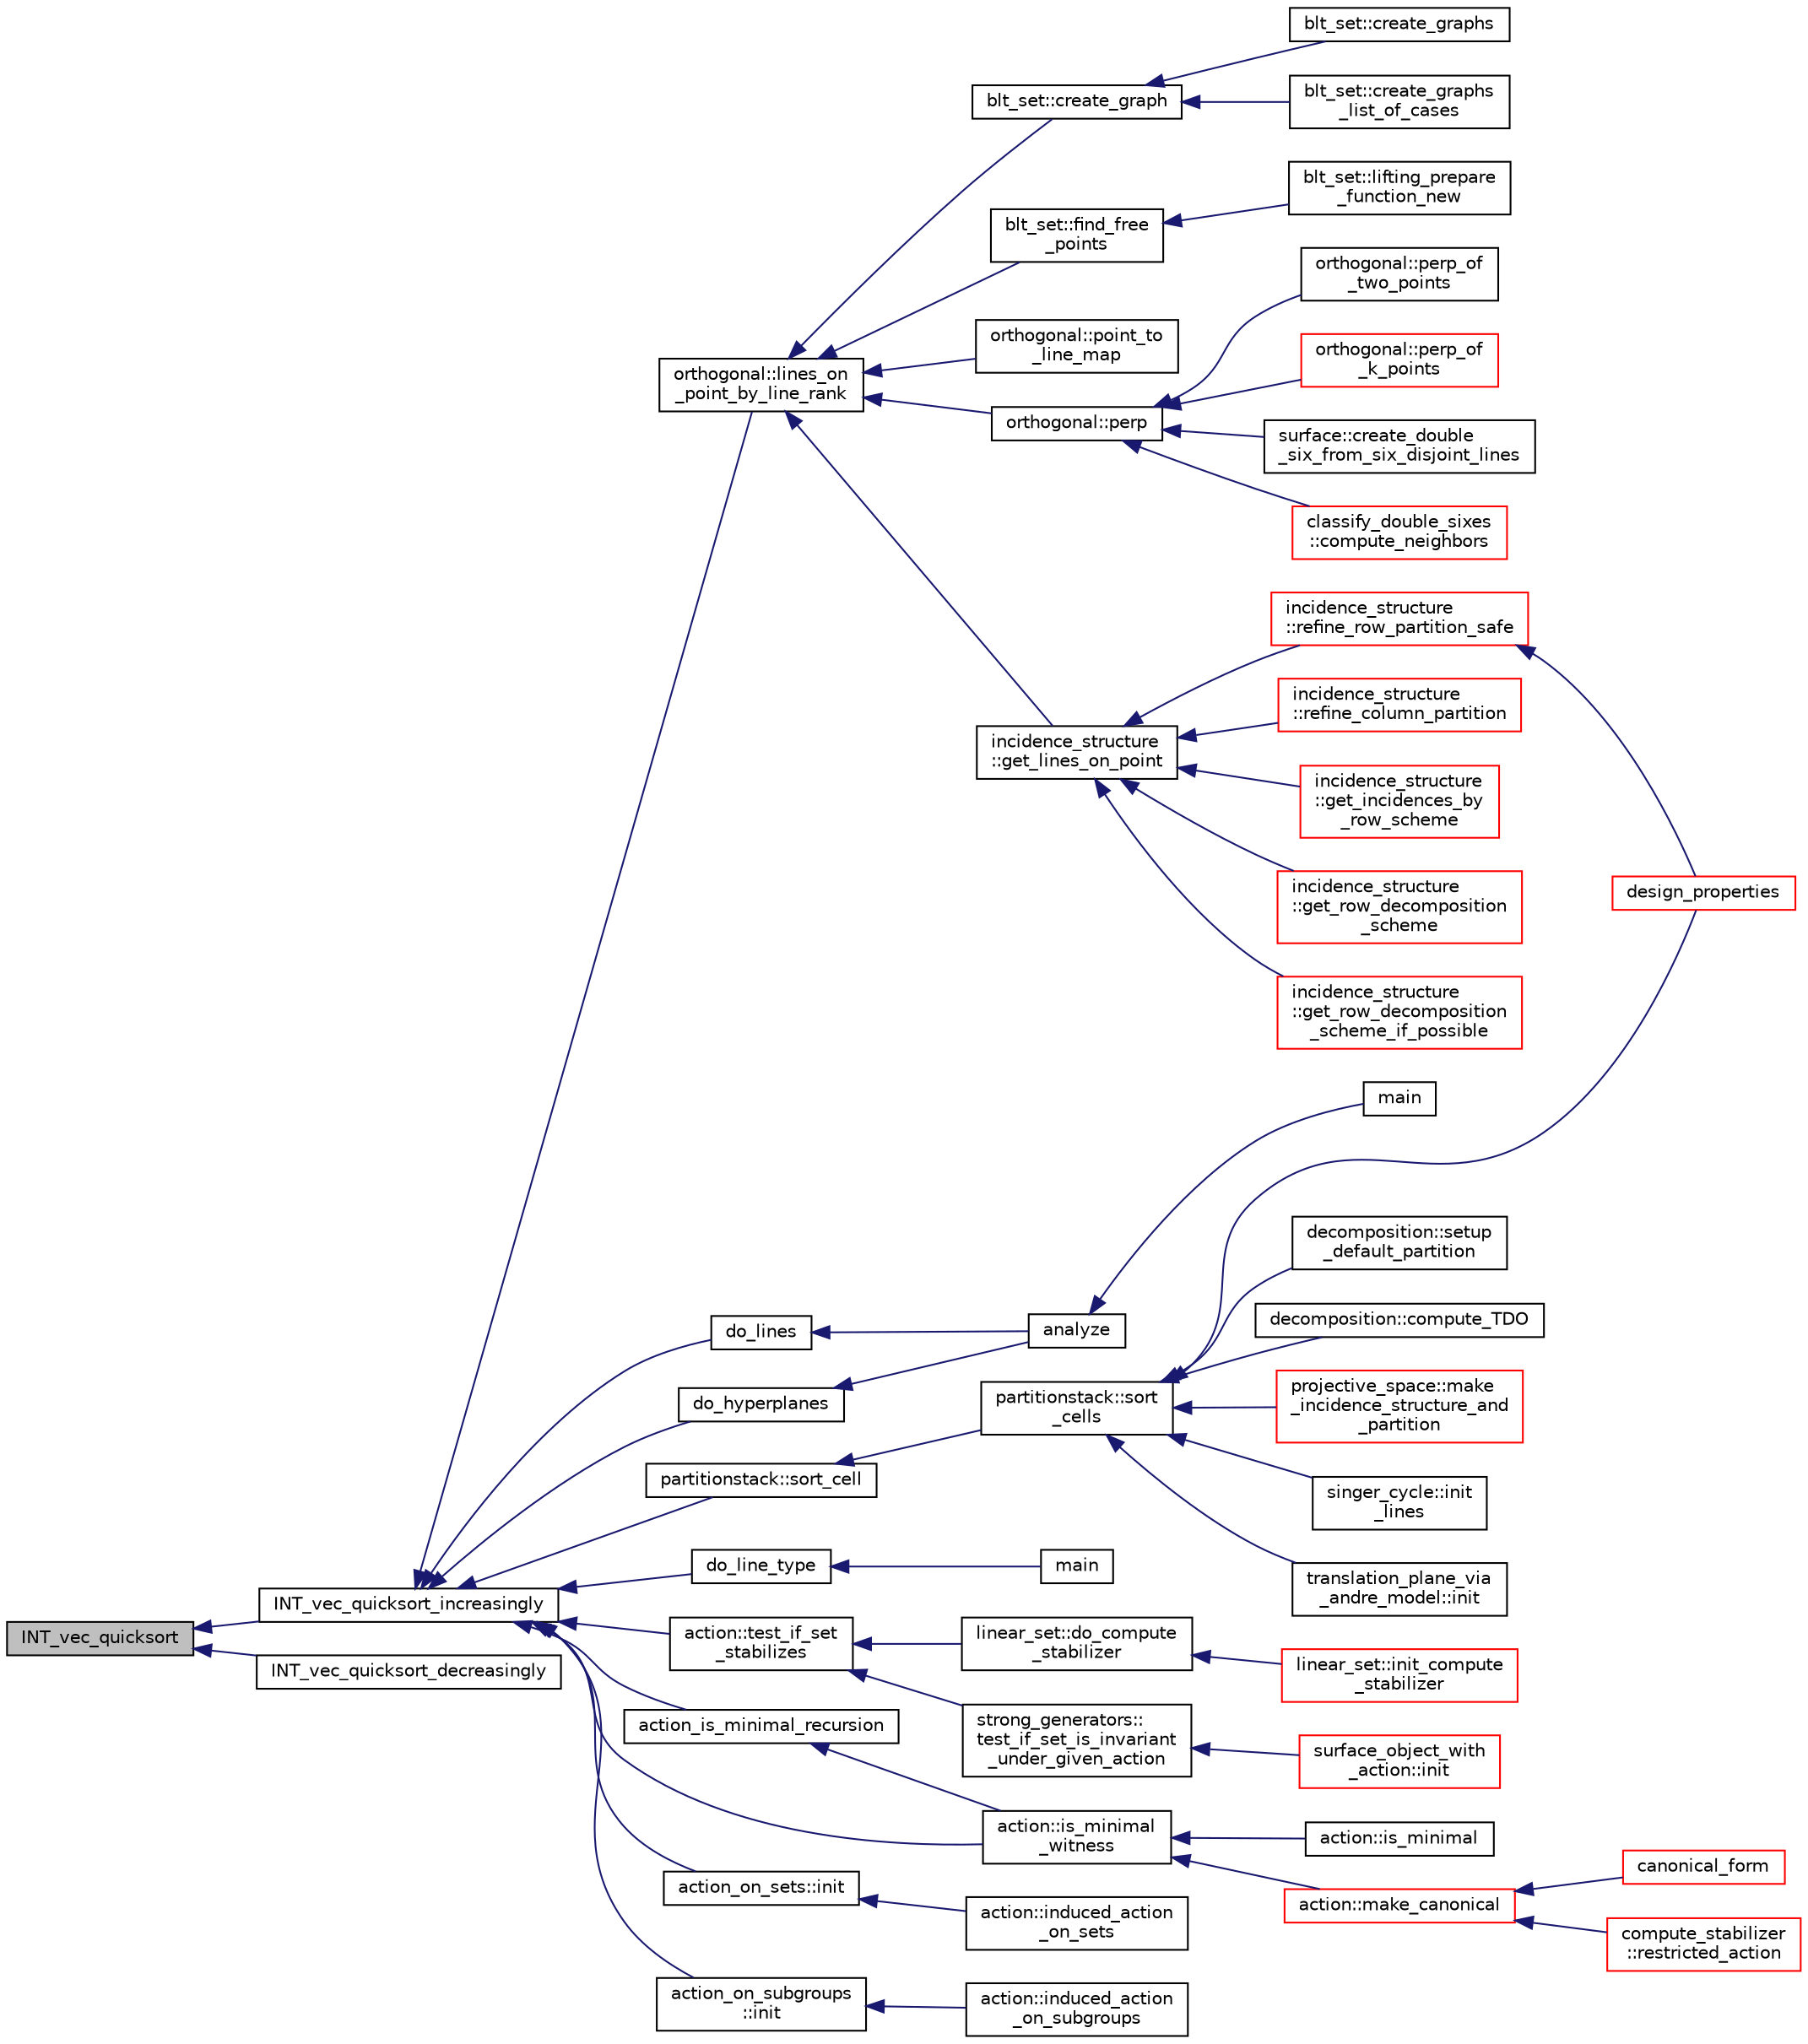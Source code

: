 digraph "INT_vec_quicksort"
{
  edge [fontname="Helvetica",fontsize="10",labelfontname="Helvetica",labelfontsize="10"];
  node [fontname="Helvetica",fontsize="10",shape=record];
  rankdir="LR";
  Node6054 [label="INT_vec_quicksort",height=0.2,width=0.4,color="black", fillcolor="grey75", style="filled", fontcolor="black"];
  Node6054 -> Node6055 [dir="back",color="midnightblue",fontsize="10",style="solid",fontname="Helvetica"];
  Node6055 [label="INT_vec_quicksort_increasingly",height=0.2,width=0.4,color="black", fillcolor="white", style="filled",URL="$d4/dd7/sorting_8_c.html#a31ccee746bc644f58816c67bc3a0e237"];
  Node6055 -> Node6056 [dir="back",color="midnightblue",fontsize="10",style="solid",fontname="Helvetica"];
  Node6056 [label="orthogonal::lines_on\l_point_by_line_rank",height=0.2,width=0.4,color="black", fillcolor="white", style="filled",URL="$d7/daa/classorthogonal.html#adc21874b6da3cd3585c704994fb538aa"];
  Node6056 -> Node6057 [dir="back",color="midnightblue",fontsize="10",style="solid",fontname="Helvetica"];
  Node6057 [label="blt_set::create_graph",height=0.2,width=0.4,color="black", fillcolor="white", style="filled",URL="$d1/d3d/classblt__set.html#ae92249ece99ffbc92e93e49cd5d5dccf"];
  Node6057 -> Node6058 [dir="back",color="midnightblue",fontsize="10",style="solid",fontname="Helvetica"];
  Node6058 [label="blt_set::create_graphs",height=0.2,width=0.4,color="black", fillcolor="white", style="filled",URL="$d1/d3d/classblt__set.html#a3f1d4a8ed15875c47b327949f26a4533"];
  Node6057 -> Node6059 [dir="back",color="midnightblue",fontsize="10",style="solid",fontname="Helvetica"];
  Node6059 [label="blt_set::create_graphs\l_list_of_cases",height=0.2,width=0.4,color="black", fillcolor="white", style="filled",URL="$d1/d3d/classblt__set.html#a91ad531d4154bd887182dbd6121476f3"];
  Node6056 -> Node6060 [dir="back",color="midnightblue",fontsize="10",style="solid",fontname="Helvetica"];
  Node6060 [label="blt_set::find_free\l_points",height=0.2,width=0.4,color="black", fillcolor="white", style="filled",URL="$d1/d3d/classblt__set.html#a71f82dd3dc4a901ea2a0949d2f1af302"];
  Node6060 -> Node6061 [dir="back",color="midnightblue",fontsize="10",style="solid",fontname="Helvetica"];
  Node6061 [label="blt_set::lifting_prepare\l_function_new",height=0.2,width=0.4,color="black", fillcolor="white", style="filled",URL="$d1/d3d/classblt__set.html#a1314b7c0a3b78ba54c0f61a397d8afce"];
  Node6056 -> Node6062 [dir="back",color="midnightblue",fontsize="10",style="solid",fontname="Helvetica"];
  Node6062 [label="orthogonal::point_to\l_line_map",height=0.2,width=0.4,color="black", fillcolor="white", style="filled",URL="$d7/daa/classorthogonal.html#a1eae48671390d1c251303be93b45f9e4"];
  Node6056 -> Node6063 [dir="back",color="midnightblue",fontsize="10",style="solid",fontname="Helvetica"];
  Node6063 [label="orthogonal::perp",height=0.2,width=0.4,color="black", fillcolor="white", style="filled",URL="$d7/daa/classorthogonal.html#ae80e0fa8d1e8caddb9afbb466e3d3189"];
  Node6063 -> Node6064 [dir="back",color="midnightblue",fontsize="10",style="solid",fontname="Helvetica"];
  Node6064 [label="orthogonal::perp_of\l_two_points",height=0.2,width=0.4,color="black", fillcolor="white", style="filled",URL="$d7/daa/classorthogonal.html#a6a05fef2e61ed508bff66d6728c58ec0"];
  Node6063 -> Node6065 [dir="back",color="midnightblue",fontsize="10",style="solid",fontname="Helvetica"];
  Node6065 [label="orthogonal::perp_of\l_k_points",height=0.2,width=0.4,color="red", fillcolor="white", style="filled",URL="$d7/daa/classorthogonal.html#a6a92a4680dc76bb289141fc5c765f5fb"];
  Node6063 -> Node6092 [dir="back",color="midnightblue",fontsize="10",style="solid",fontname="Helvetica"];
  Node6092 [label="surface::create_double\l_six_from_six_disjoint_lines",height=0.2,width=0.4,color="black", fillcolor="white", style="filled",URL="$d5/d88/classsurface.html#a4c44f0a33d709edee71537547880dd87"];
  Node6063 -> Node6093 [dir="back",color="midnightblue",fontsize="10",style="solid",fontname="Helvetica"];
  Node6093 [label="classify_double_sixes\l::compute_neighbors",height=0.2,width=0.4,color="red", fillcolor="white", style="filled",URL="$dd/d23/classclassify__double__sixes.html#a675e241052c36c58063ddcfc06d209b2"];
  Node6056 -> Node6094 [dir="back",color="midnightblue",fontsize="10",style="solid",fontname="Helvetica"];
  Node6094 [label="incidence_structure\l::get_lines_on_point",height=0.2,width=0.4,color="black", fillcolor="white", style="filled",URL="$da/d8a/classincidence__structure.html#a09148fd9478525b4a65c8e44833d1861"];
  Node6094 -> Node6095 [dir="back",color="midnightblue",fontsize="10",style="solid",fontname="Helvetica"];
  Node6095 [label="incidence_structure\l::refine_row_partition_safe",height=0.2,width=0.4,color="red", fillcolor="white", style="filled",URL="$da/d8a/classincidence__structure.html#ae84b2dc0f1a0cd1f9acfadcae21e3745"];
  Node6095 -> Node6096 [dir="back",color="midnightblue",fontsize="10",style="solid",fontname="Helvetica"];
  Node6096 [label="design_properties",height=0.2,width=0.4,color="red", fillcolor="white", style="filled",URL="$d9/dc2/apps_2combinatorics_2design_8_c.html#a7d7aac893d68b4a25d1ab91b57ae2af1"];
  Node6094 -> Node6117 [dir="back",color="midnightblue",fontsize="10",style="solid",fontname="Helvetica"];
  Node6117 [label="incidence_structure\l::refine_column_partition",height=0.2,width=0.4,color="red", fillcolor="white", style="filled",URL="$da/d8a/classincidence__structure.html#ac262f307c1531d67496129dc7890cda4"];
  Node6094 -> Node6122 [dir="back",color="midnightblue",fontsize="10",style="solid",fontname="Helvetica"];
  Node6122 [label="incidence_structure\l::get_incidences_by\l_row_scheme",height=0.2,width=0.4,color="red", fillcolor="white", style="filled",URL="$da/d8a/classincidence__structure.html#addab249e03244133841bd793389c792c"];
  Node6094 -> Node6126 [dir="back",color="midnightblue",fontsize="10",style="solid",fontname="Helvetica"];
  Node6126 [label="incidence_structure\l::get_row_decomposition\l_scheme",height=0.2,width=0.4,color="red", fillcolor="white", style="filled",URL="$da/d8a/classincidence__structure.html#aa0ad04253ba8e75bb15900ee8b01c9aa"];
  Node6094 -> Node6137 [dir="back",color="midnightblue",fontsize="10",style="solid",fontname="Helvetica"];
  Node6137 [label="incidence_structure\l::get_row_decomposition\l_scheme_if_possible",height=0.2,width=0.4,color="red", fillcolor="white", style="filled",URL="$da/d8a/classincidence__structure.html#ac93d2a6419b0fca3f25f101c5f08caf5"];
  Node6055 -> Node6139 [dir="back",color="midnightblue",fontsize="10",style="solid",fontname="Helvetica"];
  Node6139 [label="do_lines",height=0.2,width=0.4,color="black", fillcolor="white", style="filled",URL="$da/d90/analyze_8_c.html#a8a0ad1642efe3759982b81e0fa63f035"];
  Node6139 -> Node6140 [dir="back",color="midnightblue",fontsize="10",style="solid",fontname="Helvetica"];
  Node6140 [label="analyze",height=0.2,width=0.4,color="black", fillcolor="white", style="filled",URL="$da/d90/analyze_8_c.html#aa0c05ca3fc5b1b83451c5a4928234f5e"];
  Node6140 -> Node6141 [dir="back",color="midnightblue",fontsize="10",style="solid",fontname="Helvetica"];
  Node6141 [label="main",height=0.2,width=0.4,color="black", fillcolor="white", style="filled",URL="$da/d90/analyze_8_c.html#a3c04138a5bfe5d72780bb7e82a18e627"];
  Node6055 -> Node6142 [dir="back",color="midnightblue",fontsize="10",style="solid",fontname="Helvetica"];
  Node6142 [label="do_hyperplanes",height=0.2,width=0.4,color="black", fillcolor="white", style="filled",URL="$da/d90/analyze_8_c.html#a1b317d157223e79e4363fcaee69de3dc"];
  Node6142 -> Node6140 [dir="back",color="midnightblue",fontsize="10",style="solid",fontname="Helvetica"];
  Node6055 -> Node6143 [dir="back",color="midnightblue",fontsize="10",style="solid",fontname="Helvetica"];
  Node6143 [label="partitionstack::sort_cell",height=0.2,width=0.4,color="black", fillcolor="white", style="filled",URL="$d3/d87/classpartitionstack.html#abb4d78049a6424e54e65a25c7d57dca2"];
  Node6143 -> Node6144 [dir="back",color="midnightblue",fontsize="10",style="solid",fontname="Helvetica"];
  Node6144 [label="partitionstack::sort\l_cells",height=0.2,width=0.4,color="black", fillcolor="white", style="filled",URL="$d3/d87/classpartitionstack.html#a6e2783ab6d6b06f37ac21ce529e219b6"];
  Node6144 -> Node6096 [dir="back",color="midnightblue",fontsize="10",style="solid",fontname="Helvetica"];
  Node6144 -> Node6145 [dir="back",color="midnightblue",fontsize="10",style="solid",fontname="Helvetica"];
  Node6145 [label="decomposition::setup\l_default_partition",height=0.2,width=0.4,color="black", fillcolor="white", style="filled",URL="$d3/d2b/classdecomposition.html#a8589476ff85bb44acc19de00ffdf1b7f"];
  Node6144 -> Node6113 [dir="back",color="midnightblue",fontsize="10",style="solid",fontname="Helvetica"];
  Node6113 [label="decomposition::compute_TDO",height=0.2,width=0.4,color="black", fillcolor="white", style="filled",URL="$d3/d2b/classdecomposition.html#acde2ae0342c89d2ba817ecdc98813cbe"];
  Node6144 -> Node6146 [dir="back",color="midnightblue",fontsize="10",style="solid",fontname="Helvetica"];
  Node6146 [label="projective_space::make\l_incidence_structure_and\l_partition",height=0.2,width=0.4,color="red", fillcolor="white", style="filled",URL="$d2/d17/classprojective__space.html#a40b8d8590d6612a33a930e9c75b45774"];
  Node6144 -> Node6116 [dir="back",color="midnightblue",fontsize="10",style="solid",fontname="Helvetica"];
  Node6116 [label="singer_cycle::init\l_lines",height=0.2,width=0.4,color="black", fillcolor="white", style="filled",URL="$d8/d13/classsinger__cycle.html#a817cbf613596d5db2cf5e926db8fa328"];
  Node6144 -> Node6132 [dir="back",color="midnightblue",fontsize="10",style="solid",fontname="Helvetica"];
  Node6132 [label="translation_plane_via\l_andre_model::init",height=0.2,width=0.4,color="black", fillcolor="white", style="filled",URL="$d1/dcc/classtranslation__plane__via__andre__model.html#adb424599de168ade331979a9218ee07b"];
  Node6055 -> Node6147 [dir="back",color="midnightblue",fontsize="10",style="solid",fontname="Helvetica"];
  Node6147 [label="do_line_type",height=0.2,width=0.4,color="black", fillcolor="white", style="filled",URL="$d4/d67/geometry_8h.html#a56d3becea533e33d94f5f83cf2f77d56"];
  Node6147 -> Node6148 [dir="back",color="midnightblue",fontsize="10",style="solid",fontname="Helvetica"];
  Node6148 [label="main",height=0.2,width=0.4,color="black", fillcolor="white", style="filled",URL="$d0/d2f/process_8_c.html#a3c04138a5bfe5d72780bb7e82a18e627"];
  Node6055 -> Node6149 [dir="back",color="midnightblue",fontsize="10",style="solid",fontname="Helvetica"];
  Node6149 [label="action::test_if_set\l_stabilizes",height=0.2,width=0.4,color="black", fillcolor="white", style="filled",URL="$d2/d86/classaction.html#a5e3d067faffbeb9cc9883afed3ab7b5f"];
  Node6149 -> Node6150 [dir="back",color="midnightblue",fontsize="10",style="solid",fontname="Helvetica"];
  Node6150 [label="linear_set::do_compute\l_stabilizer",height=0.2,width=0.4,color="black", fillcolor="white", style="filled",URL="$dd/d86/classlinear__set.html#ae8f58ded28fb5370f4459cca42b7463b"];
  Node6150 -> Node6151 [dir="back",color="midnightblue",fontsize="10",style="solid",fontname="Helvetica"];
  Node6151 [label="linear_set::init_compute\l_stabilizer",height=0.2,width=0.4,color="red", fillcolor="white", style="filled",URL="$dd/d86/classlinear__set.html#a0cc3eaec1896fdc977b62e94623b055b"];
  Node6149 -> Node6153 [dir="back",color="midnightblue",fontsize="10",style="solid",fontname="Helvetica"];
  Node6153 [label="strong_generators::\ltest_if_set_is_invariant\l_under_given_action",height=0.2,width=0.4,color="black", fillcolor="white", style="filled",URL="$dc/d09/classstrong__generators.html#ac38d27cd666ff5e47ccedd819de73209"];
  Node6153 -> Node6089 [dir="back",color="midnightblue",fontsize="10",style="solid",fontname="Helvetica"];
  Node6089 [label="surface_object_with\l_action::init",height=0.2,width=0.4,color="red", fillcolor="white", style="filled",URL="$db/d28/classsurface__object__with__action.html#a65085da19618def3909b0f4bc27cba8a"];
  Node6055 -> Node6154 [dir="back",color="midnightblue",fontsize="10",style="solid",fontname="Helvetica"];
  Node6154 [label="action_is_minimal_recursion",height=0.2,width=0.4,color="black", fillcolor="white", style="filled",URL="$d8/d9e/backtrack_8_c.html#a424c8d4e6a3d42ba176e2deec17dda30"];
  Node6154 -> Node6155 [dir="back",color="midnightblue",fontsize="10",style="solid",fontname="Helvetica"];
  Node6155 [label="action::is_minimal\l_witness",height=0.2,width=0.4,color="black", fillcolor="white", style="filled",URL="$d2/d86/classaction.html#aabf5ea4227f124eac2badc5d5225e220"];
  Node6155 -> Node6156 [dir="back",color="midnightblue",fontsize="10",style="solid",fontname="Helvetica"];
  Node6156 [label="action::is_minimal",height=0.2,width=0.4,color="black", fillcolor="white", style="filled",URL="$d2/d86/classaction.html#a1905e4012d6352a0337f6ee25ef3a875"];
  Node6155 -> Node6157 [dir="back",color="midnightblue",fontsize="10",style="solid",fontname="Helvetica"];
  Node6157 [label="action::make_canonical",height=0.2,width=0.4,color="red", fillcolor="white", style="filled",URL="$d2/d86/classaction.html#ae20ff0b8d092d2eddf9b661fb8821fd2"];
  Node6157 -> Node6158 [dir="back",color="midnightblue",fontsize="10",style="solid",fontname="Helvetica"];
  Node6158 [label="canonical_form",height=0.2,width=0.4,color="red", fillcolor="white", style="filled",URL="$d0/de6/projective__space__main_8_c.html#a5f0f6b71cd402c5b41240c420e533e60"];
  Node6157 -> Node6162 [dir="back",color="midnightblue",fontsize="10",style="solid",fontname="Helvetica"];
  Node6162 [label="compute_stabilizer\l::restricted_action",height=0.2,width=0.4,color="red", fillcolor="white", style="filled",URL="$d8/d30/classcompute__stabilizer.html#a895df470da0ac14f812c3c4b6f2280b9"];
  Node6055 -> Node6155 [dir="back",color="midnightblue",fontsize="10",style="solid",fontname="Helvetica"];
  Node6055 -> Node6173 [dir="back",color="midnightblue",fontsize="10",style="solid",fontname="Helvetica"];
  Node6173 [label="action_on_sets::init",height=0.2,width=0.4,color="black", fillcolor="white", style="filled",URL="$da/d37/classaction__on__sets.html#a1075f47e9a27352a596cff7f5f599f2f"];
  Node6173 -> Node6174 [dir="back",color="midnightblue",fontsize="10",style="solid",fontname="Helvetica"];
  Node6174 [label="action::induced_action\l_on_sets",height=0.2,width=0.4,color="black", fillcolor="white", style="filled",URL="$d2/d86/classaction.html#a09639acee6b88644c103b17050cc32f1"];
  Node6055 -> Node6175 [dir="back",color="midnightblue",fontsize="10",style="solid",fontname="Helvetica"];
  Node6175 [label="action_on_subgroups\l::init",height=0.2,width=0.4,color="black", fillcolor="white", style="filled",URL="$d6/da4/classaction__on__subgroups.html#af974b4d4a7b840fe84009db7de78f261"];
  Node6175 -> Node6176 [dir="back",color="midnightblue",fontsize="10",style="solid",fontname="Helvetica"];
  Node6176 [label="action::induced_action\l_on_subgroups",height=0.2,width=0.4,color="black", fillcolor="white", style="filled",URL="$d2/d86/classaction.html#ad0de7ea45a2a73c1b8e0f52ee3ce4610"];
  Node6054 -> Node6177 [dir="back",color="midnightblue",fontsize="10",style="solid",fontname="Helvetica"];
  Node6177 [label="INT_vec_quicksort_decreasingly",height=0.2,width=0.4,color="black", fillcolor="white", style="filled",URL="$d4/dd7/sorting_8_c.html#a429910aa955bcac939cf0ffa0e362ba3"];
}
